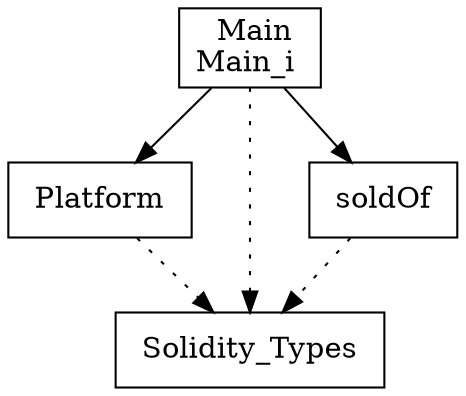 digraph {
Main_i [ label=" Main\nMain_i " shape= box ]
Platform [ label=" Platform " shape= box ]
Solidity_Types [ label=" Solidity_Types " shape= box ]
soldOf [ label=" soldOf " shape= box ]

"Main_i" -> "Solidity_Types" [style= dotted ]
"Main_i" -> "Platform" []
"Main_i" -> "soldOf" []
"Platform" -> "Solidity_Types" [style= dotted ]
"soldOf" -> "Solidity_Types" [style= dotted ]
}
